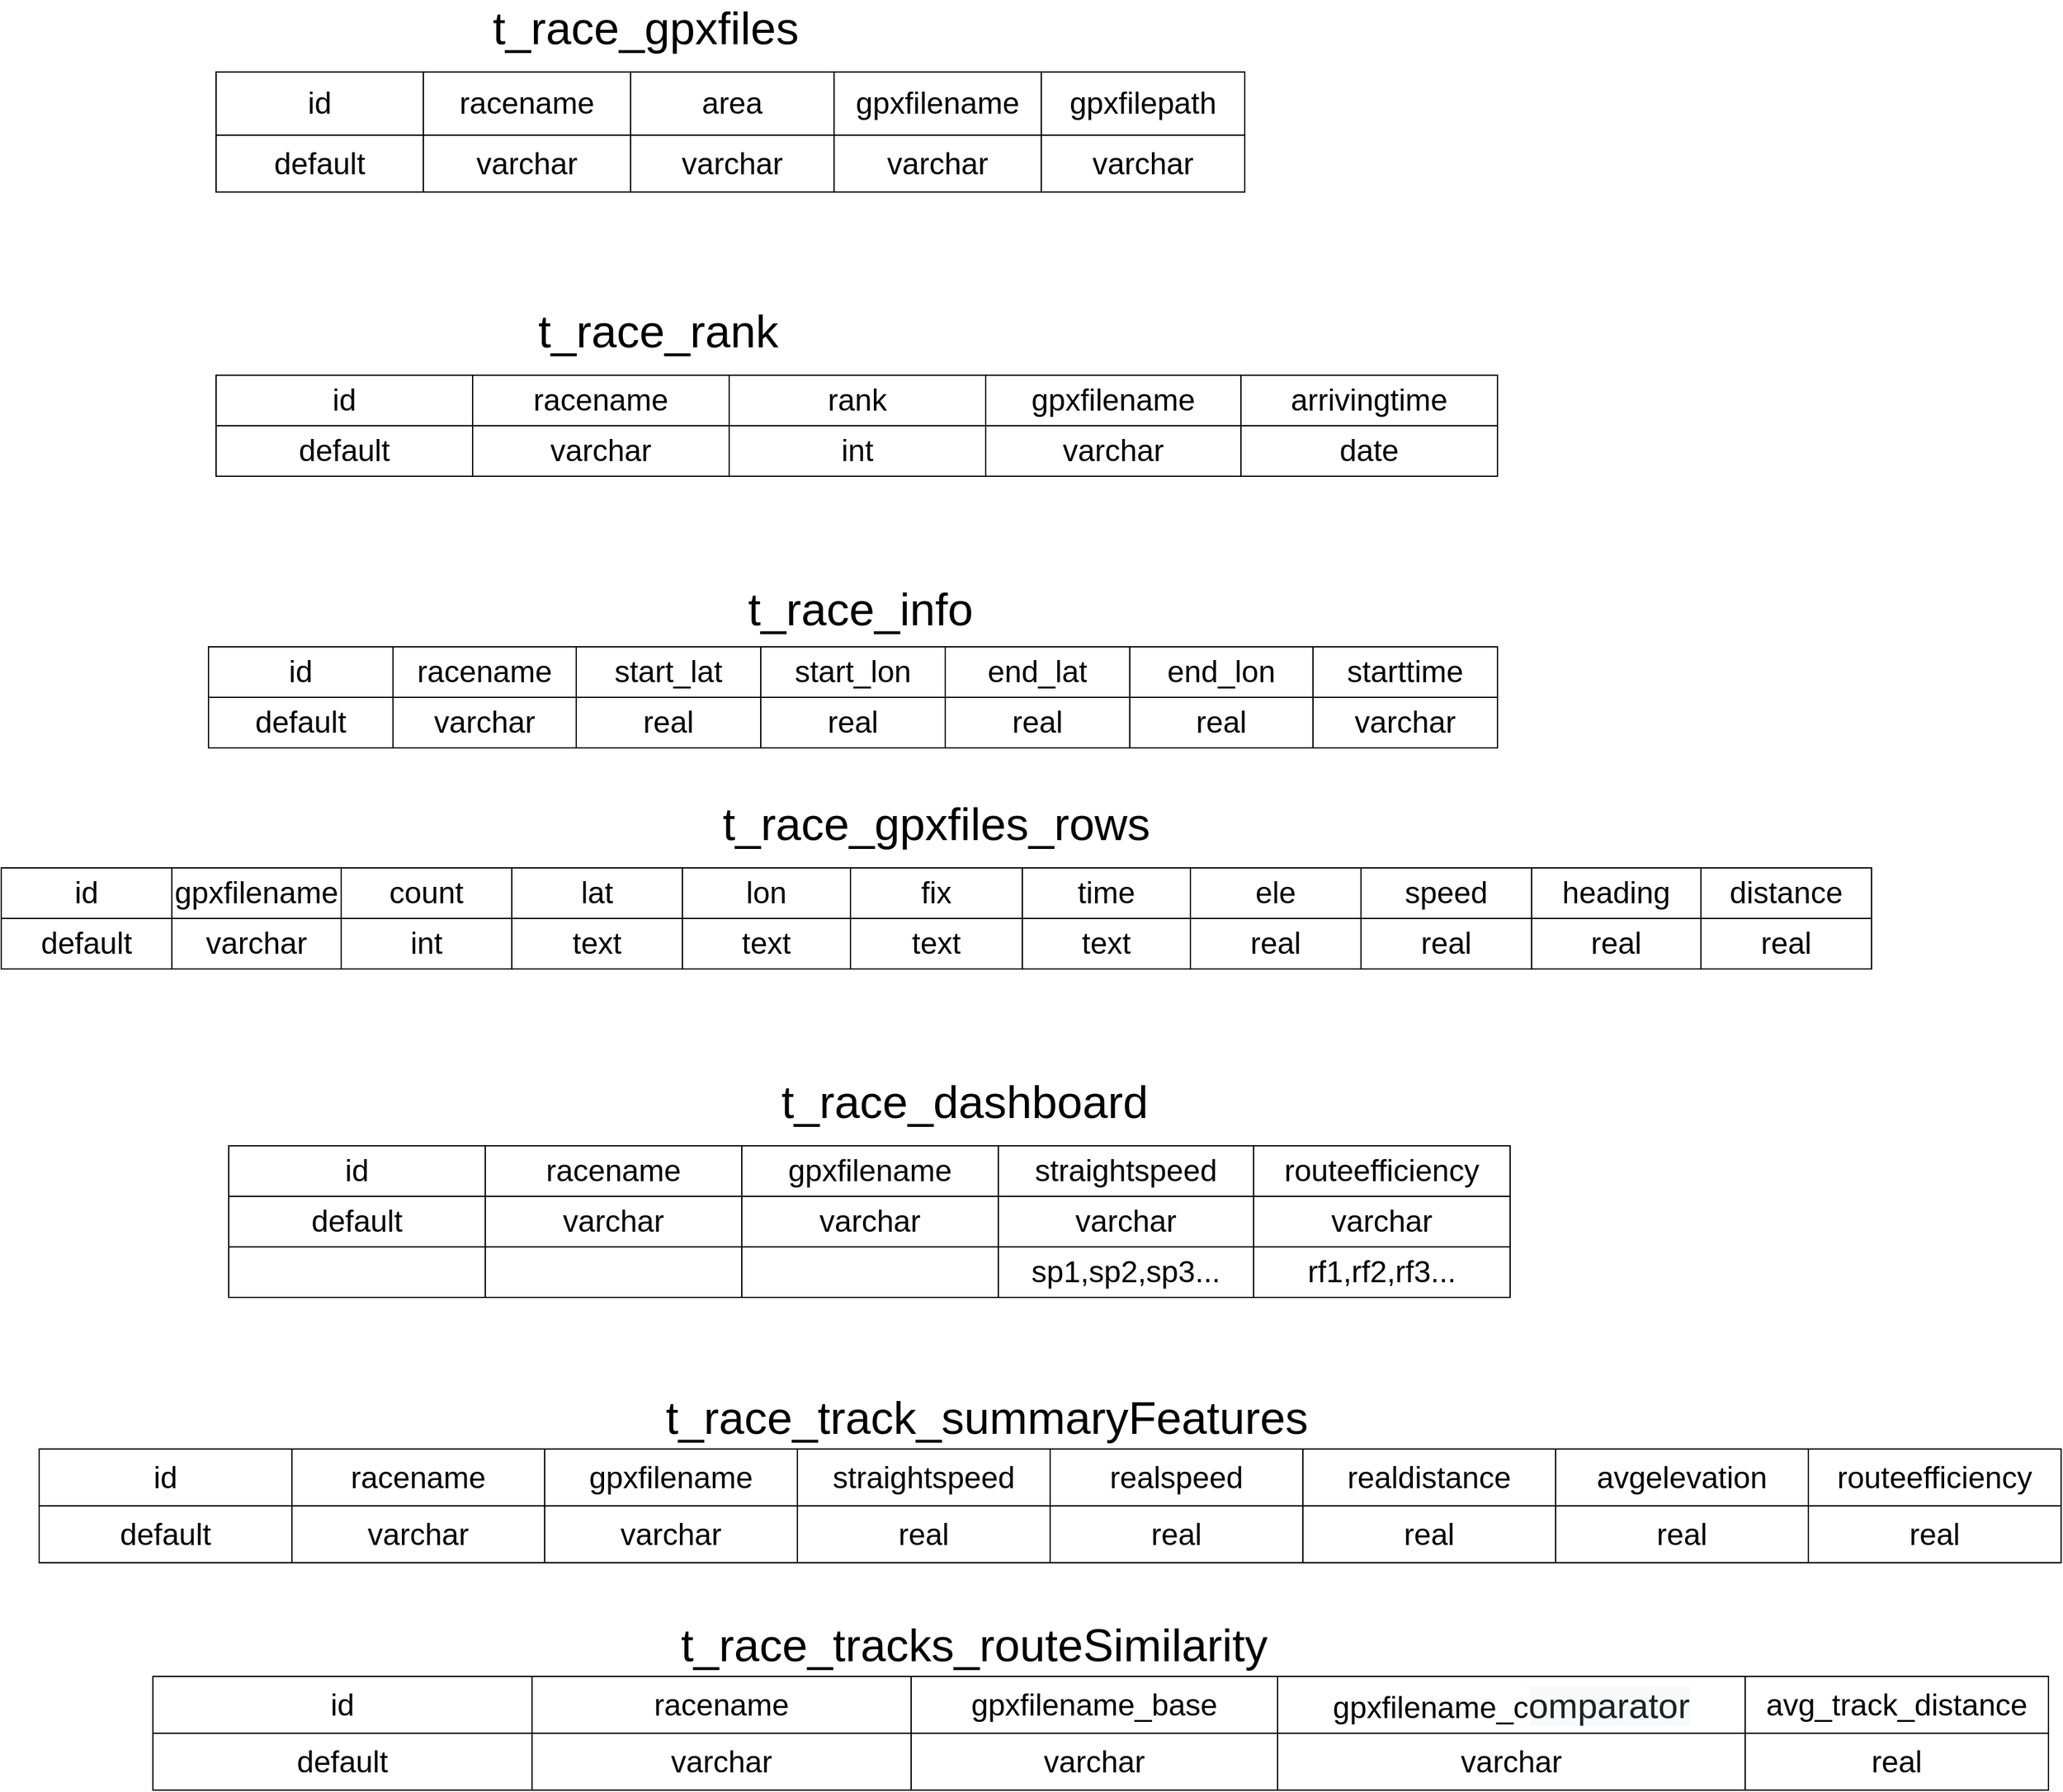 <mxfile version="20.7.4" type="github" pages="2">
  <diagram id="CfL78ZpqyKhHBdBOKc-Q" name="db design">
    <mxGraphModel dx="2427" dy="775" grid="1" gridSize="10" guides="1" tooltips="1" connect="1" arrows="1" fold="1" page="1" pageScale="1" pageWidth="827" pageHeight="1169" math="0" shadow="0">
      <root>
        <mxCell id="0" />
        <mxCell id="1" parent="0" />
        <mxCell id="An0dyovIvbsDwVQfOLjY-1" value="" style="shape=table;startSize=0;container=1;collapsible=0;childLayout=tableLayout;" parent="1" vertex="1">
          <mxGeometry x="-390" y="130" width="814" height="95" as="geometry" />
        </mxCell>
        <mxCell id="An0dyovIvbsDwVQfOLjY-2" value="" style="shape=tableRow;horizontal=0;startSize=0;swimlaneHead=0;swimlaneBody=0;top=0;left=0;bottom=0;right=0;collapsible=0;dropTarget=0;fillColor=none;points=[[0,0.5],[1,0.5]];portConstraint=eastwest;" parent="An0dyovIvbsDwVQfOLjY-1" vertex="1">
          <mxGeometry width="814" height="50" as="geometry" />
        </mxCell>
        <mxCell id="An0dyovIvbsDwVQfOLjY-3" value="&lt;font style=&quot;font-size: 24px;&quot;&gt;id&lt;/font&gt;" style="shape=partialRectangle;html=1;whiteSpace=wrap;connectable=0;overflow=hidden;fillColor=none;top=0;left=0;bottom=0;right=0;pointerEvents=1;" parent="An0dyovIvbsDwVQfOLjY-2" vertex="1">
          <mxGeometry width="164" height="50" as="geometry">
            <mxRectangle width="164" height="50" as="alternateBounds" />
          </mxGeometry>
        </mxCell>
        <mxCell id="An0dyovIvbsDwVQfOLjY-4" value="&lt;font style=&quot;font-size: 24px;&quot;&gt;racename&lt;/font&gt;" style="shape=partialRectangle;html=1;whiteSpace=wrap;connectable=0;overflow=hidden;fillColor=none;top=0;left=0;bottom=0;right=0;pointerEvents=1;" parent="An0dyovIvbsDwVQfOLjY-2" vertex="1">
          <mxGeometry x="164" width="164" height="50" as="geometry">
            <mxRectangle width="164" height="50" as="alternateBounds" />
          </mxGeometry>
        </mxCell>
        <mxCell id="An0dyovIvbsDwVQfOLjY-5" value="&lt;font style=&quot;font-size: 24px;&quot;&gt;area&lt;/font&gt;" style="shape=partialRectangle;html=1;whiteSpace=wrap;connectable=0;overflow=hidden;fillColor=none;top=0;left=0;bottom=0;right=0;pointerEvents=1;" parent="An0dyovIvbsDwVQfOLjY-2" vertex="1">
          <mxGeometry x="328" width="161" height="50" as="geometry">
            <mxRectangle width="161" height="50" as="alternateBounds" />
          </mxGeometry>
        </mxCell>
        <mxCell id="An0dyovIvbsDwVQfOLjY-6" value="&lt;font style=&quot;font-size: 24px;&quot;&gt;gpxfilename&lt;/font&gt;" style="shape=partialRectangle;html=1;whiteSpace=wrap;connectable=0;overflow=hidden;fillColor=none;top=0;left=0;bottom=0;right=0;pointerEvents=1;" parent="An0dyovIvbsDwVQfOLjY-2" vertex="1">
          <mxGeometry x="489" width="164" height="50" as="geometry">
            <mxRectangle width="164" height="50" as="alternateBounds" />
          </mxGeometry>
        </mxCell>
        <mxCell id="An0dyovIvbsDwVQfOLjY-7" value="&lt;font style=&quot;font-size: 24px;&quot;&gt;gpxfilepath&lt;/font&gt;" style="shape=partialRectangle;html=1;whiteSpace=wrap;connectable=0;overflow=hidden;fillColor=none;top=0;left=0;bottom=0;right=0;pointerEvents=1;" parent="An0dyovIvbsDwVQfOLjY-2" vertex="1">
          <mxGeometry x="653" width="161" height="50" as="geometry">
            <mxRectangle width="161" height="50" as="alternateBounds" />
          </mxGeometry>
        </mxCell>
        <mxCell id="An0dyovIvbsDwVQfOLjY-8" value="" style="shape=tableRow;horizontal=0;startSize=0;swimlaneHead=0;swimlaneBody=0;top=0;left=0;bottom=0;right=0;collapsible=0;dropTarget=0;fillColor=none;points=[[0,0.5],[1,0.5]];portConstraint=eastwest;" parent="An0dyovIvbsDwVQfOLjY-1" vertex="1">
          <mxGeometry y="50" width="814" height="45" as="geometry" />
        </mxCell>
        <mxCell id="An0dyovIvbsDwVQfOLjY-9" value="&lt;font style=&quot;font-size: 24px;&quot;&gt;default&lt;/font&gt;" style="shape=partialRectangle;html=1;whiteSpace=wrap;connectable=0;overflow=hidden;fillColor=none;top=0;left=0;bottom=0;right=0;pointerEvents=1;" parent="An0dyovIvbsDwVQfOLjY-8" vertex="1">
          <mxGeometry width="164" height="45" as="geometry">
            <mxRectangle width="164" height="45" as="alternateBounds" />
          </mxGeometry>
        </mxCell>
        <mxCell id="An0dyovIvbsDwVQfOLjY-10" value="&lt;font style=&quot;font-size: 24px;&quot;&gt;varchar&lt;/font&gt;" style="shape=partialRectangle;html=1;whiteSpace=wrap;connectable=0;overflow=hidden;fillColor=none;top=0;left=0;bottom=0;right=0;pointerEvents=1;" parent="An0dyovIvbsDwVQfOLjY-8" vertex="1">
          <mxGeometry x="164" width="164" height="45" as="geometry">
            <mxRectangle width="164" height="45" as="alternateBounds" />
          </mxGeometry>
        </mxCell>
        <mxCell id="An0dyovIvbsDwVQfOLjY-11" value="&lt;font style=&quot;font-size: 24px;&quot;&gt;varchar&lt;/font&gt;" style="shape=partialRectangle;html=1;whiteSpace=wrap;connectable=0;overflow=hidden;fillColor=none;top=0;left=0;bottom=0;right=0;pointerEvents=1;" parent="An0dyovIvbsDwVQfOLjY-8" vertex="1">
          <mxGeometry x="328" width="161" height="45" as="geometry">
            <mxRectangle width="161" height="45" as="alternateBounds" />
          </mxGeometry>
        </mxCell>
        <mxCell id="An0dyovIvbsDwVQfOLjY-12" value="&lt;font style=&quot;font-size: 24px;&quot;&gt;varchar&lt;/font&gt;" style="shape=partialRectangle;html=1;whiteSpace=wrap;connectable=0;overflow=hidden;fillColor=none;top=0;left=0;bottom=0;right=0;pointerEvents=1;" parent="An0dyovIvbsDwVQfOLjY-8" vertex="1">
          <mxGeometry x="489" width="164" height="45" as="geometry">
            <mxRectangle width="164" height="45" as="alternateBounds" />
          </mxGeometry>
        </mxCell>
        <mxCell id="An0dyovIvbsDwVQfOLjY-13" value="&lt;font style=&quot;font-size: 24px;&quot;&gt;varchar&lt;/font&gt;" style="shape=partialRectangle;html=1;whiteSpace=wrap;connectable=0;overflow=hidden;fillColor=none;top=0;left=0;bottom=0;right=0;pointerEvents=1;" parent="An0dyovIvbsDwVQfOLjY-8" vertex="1">
          <mxGeometry x="653" width="161" height="45" as="geometry">
            <mxRectangle width="161" height="45" as="alternateBounds" />
          </mxGeometry>
        </mxCell>
        <mxCell id="An0dyovIvbsDwVQfOLjY-14" value="&lt;font style=&quot;font-size: 36px;&quot;&gt;t_race_gpxfiles&lt;/font&gt;" style="text;html=1;strokeColor=none;fillColor=none;align=center;verticalAlign=middle;whiteSpace=wrap;rounded=0;" parent="1" vertex="1">
          <mxGeometry x="-130" y="80" width="160" height="30" as="geometry" />
        </mxCell>
        <mxCell id="An0dyovIvbsDwVQfOLjY-15" value="" style="shape=table;startSize=0;container=1;collapsible=0;childLayout=tableLayout;fontSize=24;" parent="1" vertex="1">
          <mxGeometry x="-390" y="370" width="1014" height="80" as="geometry" />
        </mxCell>
        <mxCell id="An0dyovIvbsDwVQfOLjY-16" value="" style="shape=tableRow;horizontal=0;startSize=0;swimlaneHead=0;swimlaneBody=0;top=0;left=0;bottom=0;right=0;collapsible=0;dropTarget=0;fillColor=none;points=[[0,0.5],[1,0.5]];portConstraint=eastwest;fontSize=24;" parent="An0dyovIvbsDwVQfOLjY-15" vertex="1">
          <mxGeometry width="1014" height="40" as="geometry" />
        </mxCell>
        <mxCell id="An0dyovIvbsDwVQfOLjY-27" value="id" style="shape=partialRectangle;html=1;whiteSpace=wrap;connectable=0;overflow=hidden;fillColor=none;top=0;left=0;bottom=0;right=0;pointerEvents=1;fontSize=24;" parent="An0dyovIvbsDwVQfOLjY-16" vertex="1">
          <mxGeometry width="203" height="40" as="geometry">
            <mxRectangle width="203" height="40" as="alternateBounds" />
          </mxGeometry>
        </mxCell>
        <mxCell id="An0dyovIvbsDwVQfOLjY-17" value="racename" style="shape=partialRectangle;html=1;whiteSpace=wrap;connectable=0;overflow=hidden;fillColor=none;top=0;left=0;bottom=0;right=0;pointerEvents=1;fontSize=24;" parent="An0dyovIvbsDwVQfOLjY-16" vertex="1">
          <mxGeometry x="203" width="203" height="40" as="geometry">
            <mxRectangle width="203" height="40" as="alternateBounds" />
          </mxGeometry>
        </mxCell>
        <mxCell id="An0dyovIvbsDwVQfOLjY-18" value="rank" style="shape=partialRectangle;html=1;whiteSpace=wrap;connectable=0;overflow=hidden;fillColor=none;top=0;left=0;bottom=0;right=0;pointerEvents=1;fontSize=24;" parent="An0dyovIvbsDwVQfOLjY-16" vertex="1">
          <mxGeometry x="406" width="203" height="40" as="geometry">
            <mxRectangle width="203" height="40" as="alternateBounds" />
          </mxGeometry>
        </mxCell>
        <mxCell id="An0dyovIvbsDwVQfOLjY-19" value="gpxfilename" style="shape=partialRectangle;html=1;whiteSpace=wrap;connectable=0;overflow=hidden;fillColor=none;top=0;left=0;bottom=0;right=0;pointerEvents=1;fontSize=24;" parent="An0dyovIvbsDwVQfOLjY-16" vertex="1">
          <mxGeometry x="609" width="202" height="40" as="geometry">
            <mxRectangle width="202" height="40" as="alternateBounds" />
          </mxGeometry>
        </mxCell>
        <mxCell id="An0dyovIvbsDwVQfOLjY-20" value="arrivingtime" style="shape=partialRectangle;html=1;whiteSpace=wrap;connectable=0;overflow=hidden;fillColor=none;top=0;left=0;bottom=0;right=0;pointerEvents=1;fontSize=24;" parent="An0dyovIvbsDwVQfOLjY-16" vertex="1">
          <mxGeometry x="811" width="203" height="40" as="geometry">
            <mxRectangle width="203" height="40" as="alternateBounds" />
          </mxGeometry>
        </mxCell>
        <mxCell id="An0dyovIvbsDwVQfOLjY-21" value="" style="shape=tableRow;horizontal=0;startSize=0;swimlaneHead=0;swimlaneBody=0;top=0;left=0;bottom=0;right=0;collapsible=0;dropTarget=0;fillColor=none;points=[[0,0.5],[1,0.5]];portConstraint=eastwest;fontSize=24;" parent="An0dyovIvbsDwVQfOLjY-15" vertex="1">
          <mxGeometry y="40" width="1014" height="40" as="geometry" />
        </mxCell>
        <mxCell id="An0dyovIvbsDwVQfOLjY-28" value="&lt;font style=&quot;font-size: 24px;&quot;&gt;default&lt;/font&gt;" style="shape=partialRectangle;html=1;whiteSpace=wrap;connectable=0;overflow=hidden;fillColor=none;top=0;left=0;bottom=0;right=0;pointerEvents=1;fontSize=24;" parent="An0dyovIvbsDwVQfOLjY-21" vertex="1">
          <mxGeometry width="203" height="40" as="geometry">
            <mxRectangle width="203" height="40" as="alternateBounds" />
          </mxGeometry>
        </mxCell>
        <mxCell id="An0dyovIvbsDwVQfOLjY-22" value="&lt;font style=&quot;font-size: 24px;&quot;&gt;varchar&lt;/font&gt;" style="shape=partialRectangle;html=1;whiteSpace=wrap;connectable=0;overflow=hidden;fillColor=none;top=0;left=0;bottom=0;right=0;pointerEvents=1;fontSize=24;" parent="An0dyovIvbsDwVQfOLjY-21" vertex="1">
          <mxGeometry x="203" width="203" height="40" as="geometry">
            <mxRectangle width="203" height="40" as="alternateBounds" />
          </mxGeometry>
        </mxCell>
        <mxCell id="An0dyovIvbsDwVQfOLjY-23" value="int" style="shape=partialRectangle;html=1;whiteSpace=wrap;connectable=0;overflow=hidden;fillColor=none;top=0;left=0;bottom=0;right=0;pointerEvents=1;fontSize=24;" parent="An0dyovIvbsDwVQfOLjY-21" vertex="1">
          <mxGeometry x="406" width="203" height="40" as="geometry">
            <mxRectangle width="203" height="40" as="alternateBounds" />
          </mxGeometry>
        </mxCell>
        <mxCell id="An0dyovIvbsDwVQfOLjY-24" value="&lt;font style=&quot;font-size: 24px;&quot;&gt;varchar&lt;/font&gt;" style="shape=partialRectangle;html=1;whiteSpace=wrap;connectable=0;overflow=hidden;fillColor=none;top=0;left=0;bottom=0;right=0;pointerEvents=1;fontSize=24;" parent="An0dyovIvbsDwVQfOLjY-21" vertex="1">
          <mxGeometry x="609" width="202" height="40" as="geometry">
            <mxRectangle width="202" height="40" as="alternateBounds" />
          </mxGeometry>
        </mxCell>
        <mxCell id="An0dyovIvbsDwVQfOLjY-25" value="date" style="shape=partialRectangle;html=1;whiteSpace=wrap;connectable=0;overflow=hidden;fillColor=none;top=0;left=0;bottom=0;right=0;pointerEvents=1;fontSize=24;" parent="An0dyovIvbsDwVQfOLjY-21" vertex="1">
          <mxGeometry x="811" width="203" height="40" as="geometry">
            <mxRectangle width="203" height="40" as="alternateBounds" />
          </mxGeometry>
        </mxCell>
        <mxCell id="An0dyovIvbsDwVQfOLjY-26" value="&lt;font style=&quot;font-size: 36px;&quot;&gt;t_race_rank&lt;/font&gt;" style="text;html=1;strokeColor=none;fillColor=none;align=center;verticalAlign=middle;whiteSpace=wrap;rounded=0;" parent="1" vertex="1">
          <mxGeometry x="-120" y="320" width="160" height="30" as="geometry" />
        </mxCell>
        <mxCell id="dR081zAjp1yCRcMsyWEQ-1" value="" style="shape=table;startSize=0;container=1;collapsible=0;childLayout=tableLayout;" parent="1" vertex="1">
          <mxGeometry x="-396" y="585" width="1020" height="80" as="geometry" />
        </mxCell>
        <mxCell id="dR081zAjp1yCRcMsyWEQ-2" value="" style="shape=tableRow;horizontal=0;startSize=0;swimlaneHead=0;swimlaneBody=0;top=0;left=0;bottom=0;right=0;collapsible=0;dropTarget=0;fillColor=none;points=[[0,0.5],[1,0.5]];portConstraint=eastwest;" parent="dR081zAjp1yCRcMsyWEQ-1" vertex="1">
          <mxGeometry width="1020" height="40" as="geometry" />
        </mxCell>
        <mxCell id="dR081zAjp1yCRcMsyWEQ-3" value="&lt;font style=&quot;font-size: 24px;&quot;&gt;id&lt;/font&gt;" style="shape=partialRectangle;html=1;whiteSpace=wrap;connectable=0;overflow=hidden;fillColor=none;top=0;left=0;bottom=0;right=0;pointerEvents=1;" parent="dR081zAjp1yCRcMsyWEQ-2" vertex="1">
          <mxGeometry width="146" height="40" as="geometry">
            <mxRectangle width="146" height="40" as="alternateBounds" />
          </mxGeometry>
        </mxCell>
        <mxCell id="dR081zAjp1yCRcMsyWEQ-4" value="&lt;font style=&quot;font-size: 24px;&quot;&gt;racename&lt;/font&gt;" style="shape=partialRectangle;html=1;whiteSpace=wrap;connectable=0;overflow=hidden;fillColor=none;top=0;left=0;bottom=0;right=0;pointerEvents=1;" parent="dR081zAjp1yCRcMsyWEQ-2" vertex="1">
          <mxGeometry x="146" width="145" height="40" as="geometry">
            <mxRectangle width="145" height="40" as="alternateBounds" />
          </mxGeometry>
        </mxCell>
        <mxCell id="dR081zAjp1yCRcMsyWEQ-5" value="&lt;font style=&quot;font-size: 24px;&quot;&gt;start_lat&lt;/font&gt;" style="shape=partialRectangle;html=1;whiteSpace=wrap;connectable=0;overflow=hidden;fillColor=none;top=0;left=0;bottom=0;right=0;pointerEvents=1;" parent="dR081zAjp1yCRcMsyWEQ-2" vertex="1">
          <mxGeometry x="291" width="146" height="40" as="geometry">
            <mxRectangle width="146" height="40" as="alternateBounds" />
          </mxGeometry>
        </mxCell>
        <mxCell id="dR081zAjp1yCRcMsyWEQ-6" value="&lt;font style=&quot;font-size: 24px;&quot;&gt;start_lon&lt;/font&gt;" style="shape=partialRectangle;html=1;whiteSpace=wrap;connectable=0;overflow=hidden;fillColor=none;top=0;left=0;bottom=0;right=0;pointerEvents=1;" parent="dR081zAjp1yCRcMsyWEQ-2" vertex="1">
          <mxGeometry x="437" width="146" height="40" as="geometry">
            <mxRectangle width="146" height="40" as="alternateBounds" />
          </mxGeometry>
        </mxCell>
        <mxCell id="dR081zAjp1yCRcMsyWEQ-7" value="&lt;font style=&quot;font-size: 24px;&quot;&gt;end_lat&lt;/font&gt;" style="shape=partialRectangle;html=1;whiteSpace=wrap;connectable=0;overflow=hidden;fillColor=none;top=0;left=0;bottom=0;right=0;pointerEvents=1;" parent="dR081zAjp1yCRcMsyWEQ-2" vertex="1">
          <mxGeometry x="583" width="146" height="40" as="geometry">
            <mxRectangle width="146" height="40" as="alternateBounds" />
          </mxGeometry>
        </mxCell>
        <mxCell id="dR081zAjp1yCRcMsyWEQ-8" value="&lt;font style=&quot;font-size: 24px;&quot;&gt;end_lon&lt;/font&gt;" style="shape=partialRectangle;html=1;whiteSpace=wrap;connectable=0;overflow=hidden;fillColor=none;top=0;left=0;bottom=0;right=0;pointerEvents=1;" parent="dR081zAjp1yCRcMsyWEQ-2" vertex="1">
          <mxGeometry x="729" width="145" height="40" as="geometry">
            <mxRectangle width="145" height="40" as="alternateBounds" />
          </mxGeometry>
        </mxCell>
        <mxCell id="dR081zAjp1yCRcMsyWEQ-9" value="&lt;font style=&quot;font-size: 24px;&quot;&gt;starttime&lt;/font&gt;" style="shape=partialRectangle;html=1;whiteSpace=wrap;connectable=0;overflow=hidden;fillColor=none;top=0;left=0;bottom=0;right=0;pointerEvents=1;" parent="dR081zAjp1yCRcMsyWEQ-2" vertex="1">
          <mxGeometry x="874" width="146" height="40" as="geometry">
            <mxRectangle width="146" height="40" as="alternateBounds" />
          </mxGeometry>
        </mxCell>
        <mxCell id="dR081zAjp1yCRcMsyWEQ-10" value="" style="shape=tableRow;horizontal=0;startSize=0;swimlaneHead=0;swimlaneBody=0;top=0;left=0;bottom=0;right=0;collapsible=0;dropTarget=0;fillColor=none;points=[[0,0.5],[1,0.5]];portConstraint=eastwest;" parent="dR081zAjp1yCRcMsyWEQ-1" vertex="1">
          <mxGeometry y="40" width="1020" height="40" as="geometry" />
        </mxCell>
        <mxCell id="dR081zAjp1yCRcMsyWEQ-11" value="&lt;span style=&quot;font-size: 24px;&quot;&gt;default&lt;/span&gt;" style="shape=partialRectangle;html=1;whiteSpace=wrap;connectable=0;overflow=hidden;fillColor=none;top=0;left=0;bottom=0;right=0;pointerEvents=1;" parent="dR081zAjp1yCRcMsyWEQ-10" vertex="1">
          <mxGeometry width="146" height="40" as="geometry">
            <mxRectangle width="146" height="40" as="alternateBounds" />
          </mxGeometry>
        </mxCell>
        <mxCell id="dR081zAjp1yCRcMsyWEQ-12" value="&lt;span style=&quot;font-size: 24px;&quot;&gt;varchar&lt;/span&gt;" style="shape=partialRectangle;html=1;whiteSpace=wrap;connectable=0;overflow=hidden;fillColor=none;top=0;left=0;bottom=0;right=0;pointerEvents=1;" parent="dR081zAjp1yCRcMsyWEQ-10" vertex="1">
          <mxGeometry x="146" width="145" height="40" as="geometry">
            <mxRectangle width="145" height="40" as="alternateBounds" />
          </mxGeometry>
        </mxCell>
        <mxCell id="dR081zAjp1yCRcMsyWEQ-13" value="&lt;span style=&quot;font-size: 24px;&quot;&gt;real&lt;/span&gt;" style="shape=partialRectangle;html=1;whiteSpace=wrap;connectable=0;overflow=hidden;fillColor=none;top=0;left=0;bottom=0;right=0;pointerEvents=1;" parent="dR081zAjp1yCRcMsyWEQ-10" vertex="1">
          <mxGeometry x="291" width="146" height="40" as="geometry">
            <mxRectangle width="146" height="40" as="alternateBounds" />
          </mxGeometry>
        </mxCell>
        <mxCell id="dR081zAjp1yCRcMsyWEQ-14" value="&lt;span style=&quot;font-size: 24px;&quot;&gt;real&lt;/span&gt;" style="shape=partialRectangle;html=1;whiteSpace=wrap;connectable=0;overflow=hidden;fillColor=none;top=0;left=0;bottom=0;right=0;pointerEvents=1;" parent="dR081zAjp1yCRcMsyWEQ-10" vertex="1">
          <mxGeometry x="437" width="146" height="40" as="geometry">
            <mxRectangle width="146" height="40" as="alternateBounds" />
          </mxGeometry>
        </mxCell>
        <mxCell id="dR081zAjp1yCRcMsyWEQ-15" value="&lt;span style=&quot;font-size: 24px;&quot;&gt;real&lt;/span&gt;" style="shape=partialRectangle;html=1;whiteSpace=wrap;connectable=0;overflow=hidden;fillColor=none;top=0;left=0;bottom=0;right=0;pointerEvents=1;" parent="dR081zAjp1yCRcMsyWEQ-10" vertex="1">
          <mxGeometry x="583" width="146" height="40" as="geometry">
            <mxRectangle width="146" height="40" as="alternateBounds" />
          </mxGeometry>
        </mxCell>
        <mxCell id="dR081zAjp1yCRcMsyWEQ-16" value="&lt;span style=&quot;font-size: 24px;&quot;&gt;real&lt;/span&gt;" style="shape=partialRectangle;html=1;whiteSpace=wrap;connectable=0;overflow=hidden;fillColor=none;top=0;left=0;bottom=0;right=0;pointerEvents=1;" parent="dR081zAjp1yCRcMsyWEQ-10" vertex="1">
          <mxGeometry x="729" width="145" height="40" as="geometry">
            <mxRectangle width="145" height="40" as="alternateBounds" />
          </mxGeometry>
        </mxCell>
        <mxCell id="dR081zAjp1yCRcMsyWEQ-17" value="&lt;span style=&quot;font-size: 24px;&quot;&gt;varchar&lt;/span&gt;" style="shape=partialRectangle;html=1;whiteSpace=wrap;connectable=0;overflow=hidden;fillColor=none;top=0;left=0;bottom=0;right=0;pointerEvents=1;" parent="dR081zAjp1yCRcMsyWEQ-10" vertex="1">
          <mxGeometry x="874" width="146" height="40" as="geometry">
            <mxRectangle width="146" height="40" as="alternateBounds" />
          </mxGeometry>
        </mxCell>
        <mxCell id="dR081zAjp1yCRcMsyWEQ-18" value="&lt;font style=&quot;font-size: 36px;&quot;&gt;t_race_info&lt;/font&gt;" style="text;html=1;strokeColor=none;fillColor=none;align=center;verticalAlign=middle;whiteSpace=wrap;rounded=0;" parent="1" vertex="1">
          <mxGeometry x="-50" y="540" width="340" height="30" as="geometry" />
        </mxCell>
        <mxCell id="dR081zAjp1yCRcMsyWEQ-20" value="" style="shape=table;startSize=0;container=1;collapsible=0;childLayout=tableLayout;fontSize=24;" parent="1" vertex="1">
          <mxGeometry x="-560" y="760" width="1480" height="80" as="geometry" />
        </mxCell>
        <mxCell id="dR081zAjp1yCRcMsyWEQ-21" value="" style="shape=tableRow;horizontal=0;startSize=0;swimlaneHead=0;swimlaneBody=0;top=0;left=0;bottom=0;right=0;collapsible=0;dropTarget=0;fillColor=none;points=[[0,0.5],[1,0.5]];portConstraint=eastwest;fontSize=24;" parent="dR081zAjp1yCRcMsyWEQ-20" vertex="1">
          <mxGeometry width="1480" height="40" as="geometry" />
        </mxCell>
        <mxCell id="dR081zAjp1yCRcMsyWEQ-22" value="id" style="shape=partialRectangle;html=1;whiteSpace=wrap;connectable=0;overflow=hidden;fillColor=none;top=0;left=0;bottom=0;right=0;pointerEvents=1;fontSize=24;" parent="dR081zAjp1yCRcMsyWEQ-21" vertex="1">
          <mxGeometry width="135" height="40" as="geometry">
            <mxRectangle width="135" height="40" as="alternateBounds" />
          </mxGeometry>
        </mxCell>
        <mxCell id="dR081zAjp1yCRcMsyWEQ-23" value="gpxfilename" style="shape=partialRectangle;html=1;whiteSpace=wrap;connectable=0;overflow=hidden;fillColor=none;top=0;left=0;bottom=0;right=0;pointerEvents=1;fontSize=24;" parent="dR081zAjp1yCRcMsyWEQ-21" vertex="1">
          <mxGeometry x="135" width="134" height="40" as="geometry">
            <mxRectangle width="134" height="40" as="alternateBounds" />
          </mxGeometry>
        </mxCell>
        <mxCell id="dR081zAjp1yCRcMsyWEQ-24" value="count" style="shape=partialRectangle;html=1;whiteSpace=wrap;connectable=0;overflow=hidden;fillColor=none;top=0;left=0;bottom=0;right=0;pointerEvents=1;fontSize=24;" parent="dR081zAjp1yCRcMsyWEQ-21" vertex="1">
          <mxGeometry x="269" width="135" height="40" as="geometry">
            <mxRectangle width="135" height="40" as="alternateBounds" />
          </mxGeometry>
        </mxCell>
        <mxCell id="dR081zAjp1yCRcMsyWEQ-25" value="lat" style="shape=partialRectangle;html=1;whiteSpace=wrap;connectable=0;overflow=hidden;fillColor=none;top=0;left=0;bottom=0;right=0;pointerEvents=1;fontSize=24;" parent="dR081zAjp1yCRcMsyWEQ-21" vertex="1">
          <mxGeometry x="404" width="135" height="40" as="geometry">
            <mxRectangle width="135" height="40" as="alternateBounds" />
          </mxGeometry>
        </mxCell>
        <mxCell id="dR081zAjp1yCRcMsyWEQ-26" value="lon" style="shape=partialRectangle;html=1;whiteSpace=wrap;connectable=0;overflow=hidden;fillColor=none;top=0;left=0;bottom=0;right=0;pointerEvents=1;fontSize=24;" parent="dR081zAjp1yCRcMsyWEQ-21" vertex="1">
          <mxGeometry x="539" width="133" height="40" as="geometry">
            <mxRectangle width="133" height="40" as="alternateBounds" />
          </mxGeometry>
        </mxCell>
        <mxCell id="dR081zAjp1yCRcMsyWEQ-27" value="fix" style="shape=partialRectangle;html=1;whiteSpace=wrap;connectable=0;overflow=hidden;fillColor=none;top=0;left=0;bottom=0;right=0;pointerEvents=1;fontSize=24;" parent="dR081zAjp1yCRcMsyWEQ-21" vertex="1">
          <mxGeometry x="672" width="136" height="40" as="geometry">
            <mxRectangle width="136" height="40" as="alternateBounds" />
          </mxGeometry>
        </mxCell>
        <mxCell id="dR081zAjp1yCRcMsyWEQ-28" value="time" style="shape=partialRectangle;html=1;whiteSpace=wrap;connectable=0;overflow=hidden;fillColor=none;top=0;left=0;bottom=0;right=0;pointerEvents=1;fontSize=24;" parent="dR081zAjp1yCRcMsyWEQ-21" vertex="1">
          <mxGeometry x="808" width="133" height="40" as="geometry">
            <mxRectangle width="133" height="40" as="alternateBounds" />
          </mxGeometry>
        </mxCell>
        <mxCell id="dR081zAjp1yCRcMsyWEQ-29" value="ele" style="shape=partialRectangle;html=1;whiteSpace=wrap;connectable=0;overflow=hidden;fillColor=none;top=0;left=0;bottom=0;right=0;pointerEvents=1;fontSize=24;" parent="dR081zAjp1yCRcMsyWEQ-21" vertex="1">
          <mxGeometry x="941" width="135" height="40" as="geometry">
            <mxRectangle width="135" height="40" as="alternateBounds" />
          </mxGeometry>
        </mxCell>
        <mxCell id="dR081zAjp1yCRcMsyWEQ-30" value="speed" style="shape=partialRectangle;html=1;whiteSpace=wrap;connectable=0;overflow=hidden;fillColor=none;top=0;left=0;bottom=0;right=0;pointerEvents=1;fontSize=24;" parent="dR081zAjp1yCRcMsyWEQ-21" vertex="1">
          <mxGeometry x="1076" width="135" height="40" as="geometry">
            <mxRectangle width="135" height="40" as="alternateBounds" />
          </mxGeometry>
        </mxCell>
        <mxCell id="dR081zAjp1yCRcMsyWEQ-31" value="heading" style="shape=partialRectangle;html=1;whiteSpace=wrap;connectable=0;overflow=hidden;fillColor=none;top=0;left=0;bottom=0;right=0;pointerEvents=1;fontSize=24;" parent="dR081zAjp1yCRcMsyWEQ-21" vertex="1">
          <mxGeometry x="1211" width="134" height="40" as="geometry">
            <mxRectangle width="134" height="40" as="alternateBounds" />
          </mxGeometry>
        </mxCell>
        <mxCell id="dR081zAjp1yCRcMsyWEQ-32" value="distance" style="shape=partialRectangle;html=1;whiteSpace=wrap;connectable=0;overflow=hidden;fillColor=none;top=0;left=0;bottom=0;right=0;pointerEvents=1;fontSize=24;" parent="dR081zAjp1yCRcMsyWEQ-21" vertex="1">
          <mxGeometry x="1345" width="135" height="40" as="geometry">
            <mxRectangle width="135" height="40" as="alternateBounds" />
          </mxGeometry>
        </mxCell>
        <mxCell id="dR081zAjp1yCRcMsyWEQ-33" value="" style="shape=tableRow;horizontal=0;startSize=0;swimlaneHead=0;swimlaneBody=0;top=0;left=0;bottom=0;right=0;collapsible=0;dropTarget=0;fillColor=none;points=[[0,0.5],[1,0.5]];portConstraint=eastwest;fontSize=24;" parent="dR081zAjp1yCRcMsyWEQ-20" vertex="1">
          <mxGeometry y="40" width="1480" height="40" as="geometry" />
        </mxCell>
        <mxCell id="dR081zAjp1yCRcMsyWEQ-34" value="default" style="shape=partialRectangle;html=1;whiteSpace=wrap;connectable=0;overflow=hidden;fillColor=none;top=0;left=0;bottom=0;right=0;pointerEvents=1;fontSize=24;" parent="dR081zAjp1yCRcMsyWEQ-33" vertex="1">
          <mxGeometry width="135" height="40" as="geometry">
            <mxRectangle width="135" height="40" as="alternateBounds" />
          </mxGeometry>
        </mxCell>
        <mxCell id="dR081zAjp1yCRcMsyWEQ-35" value="varchar" style="shape=partialRectangle;html=1;whiteSpace=wrap;connectable=0;overflow=hidden;fillColor=none;top=0;left=0;bottom=0;right=0;pointerEvents=1;fontSize=24;" parent="dR081zAjp1yCRcMsyWEQ-33" vertex="1">
          <mxGeometry x="135" width="134" height="40" as="geometry">
            <mxRectangle width="134" height="40" as="alternateBounds" />
          </mxGeometry>
        </mxCell>
        <mxCell id="dR081zAjp1yCRcMsyWEQ-36" value="int" style="shape=partialRectangle;html=1;whiteSpace=wrap;connectable=0;overflow=hidden;fillColor=none;top=0;left=0;bottom=0;right=0;pointerEvents=1;fontSize=24;" parent="dR081zAjp1yCRcMsyWEQ-33" vertex="1">
          <mxGeometry x="269" width="135" height="40" as="geometry">
            <mxRectangle width="135" height="40" as="alternateBounds" />
          </mxGeometry>
        </mxCell>
        <mxCell id="dR081zAjp1yCRcMsyWEQ-37" value="text" style="shape=partialRectangle;html=1;whiteSpace=wrap;connectable=0;overflow=hidden;fillColor=none;top=0;left=0;bottom=0;right=0;pointerEvents=1;fontSize=24;" parent="dR081zAjp1yCRcMsyWEQ-33" vertex="1">
          <mxGeometry x="404" width="135" height="40" as="geometry">
            <mxRectangle width="135" height="40" as="alternateBounds" />
          </mxGeometry>
        </mxCell>
        <mxCell id="dR081zAjp1yCRcMsyWEQ-38" value="text" style="shape=partialRectangle;html=1;whiteSpace=wrap;connectable=0;overflow=hidden;fillColor=none;top=0;left=0;bottom=0;right=0;pointerEvents=1;fontSize=24;" parent="dR081zAjp1yCRcMsyWEQ-33" vertex="1">
          <mxGeometry x="539" width="133" height="40" as="geometry">
            <mxRectangle width="133" height="40" as="alternateBounds" />
          </mxGeometry>
        </mxCell>
        <mxCell id="dR081zAjp1yCRcMsyWEQ-39" value="text" style="shape=partialRectangle;html=1;whiteSpace=wrap;connectable=0;overflow=hidden;fillColor=none;top=0;left=0;bottom=0;right=0;pointerEvents=1;fontSize=24;" parent="dR081zAjp1yCRcMsyWEQ-33" vertex="1">
          <mxGeometry x="672" width="136" height="40" as="geometry">
            <mxRectangle width="136" height="40" as="alternateBounds" />
          </mxGeometry>
        </mxCell>
        <mxCell id="dR081zAjp1yCRcMsyWEQ-40" value="text" style="shape=partialRectangle;html=1;whiteSpace=wrap;connectable=0;overflow=hidden;fillColor=none;top=0;left=0;bottom=0;right=0;pointerEvents=1;fontSize=24;" parent="dR081zAjp1yCRcMsyWEQ-33" vertex="1">
          <mxGeometry x="808" width="133" height="40" as="geometry">
            <mxRectangle width="133" height="40" as="alternateBounds" />
          </mxGeometry>
        </mxCell>
        <mxCell id="dR081zAjp1yCRcMsyWEQ-41" value="real" style="shape=partialRectangle;html=1;whiteSpace=wrap;connectable=0;overflow=hidden;fillColor=none;top=0;left=0;bottom=0;right=0;pointerEvents=1;fontSize=24;" parent="dR081zAjp1yCRcMsyWEQ-33" vertex="1">
          <mxGeometry x="941" width="135" height="40" as="geometry">
            <mxRectangle width="135" height="40" as="alternateBounds" />
          </mxGeometry>
        </mxCell>
        <mxCell id="dR081zAjp1yCRcMsyWEQ-42" value="real" style="shape=partialRectangle;html=1;whiteSpace=wrap;connectable=0;overflow=hidden;fillColor=none;top=0;left=0;bottom=0;right=0;pointerEvents=1;fontSize=24;" parent="dR081zAjp1yCRcMsyWEQ-33" vertex="1">
          <mxGeometry x="1076" width="135" height="40" as="geometry">
            <mxRectangle width="135" height="40" as="alternateBounds" />
          </mxGeometry>
        </mxCell>
        <mxCell id="dR081zAjp1yCRcMsyWEQ-43" value="real" style="shape=partialRectangle;html=1;whiteSpace=wrap;connectable=0;overflow=hidden;fillColor=none;top=0;left=0;bottom=0;right=0;pointerEvents=1;fontSize=24;" parent="dR081zAjp1yCRcMsyWEQ-33" vertex="1">
          <mxGeometry x="1211" width="134" height="40" as="geometry">
            <mxRectangle width="134" height="40" as="alternateBounds" />
          </mxGeometry>
        </mxCell>
        <mxCell id="dR081zAjp1yCRcMsyWEQ-44" value="real" style="shape=partialRectangle;html=1;whiteSpace=wrap;connectable=0;overflow=hidden;fillColor=none;top=0;left=0;bottom=0;right=0;pointerEvents=1;fontSize=24;" parent="dR081zAjp1yCRcMsyWEQ-33" vertex="1">
          <mxGeometry x="1345" width="135" height="40" as="geometry">
            <mxRectangle width="135" height="40" as="alternateBounds" />
          </mxGeometry>
        </mxCell>
        <mxCell id="dR081zAjp1yCRcMsyWEQ-45" value="&lt;font style=&quot;font-size: 36px;&quot;&gt;t_race_gpxfiles_rows&lt;/font&gt;" style="text;html=1;strokeColor=none;fillColor=none;align=center;verticalAlign=middle;whiteSpace=wrap;rounded=0;" parent="1" vertex="1">
          <mxGeometry x="10" y="710" width="340" height="30" as="geometry" />
        </mxCell>
        <mxCell id="dR081zAjp1yCRcMsyWEQ-46" value="" style="shape=table;startSize=0;container=1;collapsible=0;childLayout=tableLayout;fontSize=24;" parent="1" vertex="1">
          <mxGeometry x="-380" y="980" width="1014" height="120" as="geometry" />
        </mxCell>
        <mxCell id="dR081zAjp1yCRcMsyWEQ-47" value="" style="shape=tableRow;horizontal=0;startSize=0;swimlaneHead=0;swimlaneBody=0;top=0;left=0;bottom=0;right=0;collapsible=0;dropTarget=0;fillColor=none;points=[[0,0.5],[1,0.5]];portConstraint=eastwest;fontSize=24;" parent="dR081zAjp1yCRcMsyWEQ-46" vertex="1">
          <mxGeometry width="1014" height="40" as="geometry" />
        </mxCell>
        <mxCell id="dR081zAjp1yCRcMsyWEQ-48" value="id" style="shape=partialRectangle;html=1;whiteSpace=wrap;connectable=0;overflow=hidden;fillColor=none;top=0;left=0;bottom=0;right=0;pointerEvents=1;fontSize=24;" parent="dR081zAjp1yCRcMsyWEQ-47" vertex="1">
          <mxGeometry width="203" height="40" as="geometry">
            <mxRectangle width="203" height="40" as="alternateBounds" />
          </mxGeometry>
        </mxCell>
        <mxCell id="dR081zAjp1yCRcMsyWEQ-49" value="racename" style="shape=partialRectangle;html=1;whiteSpace=wrap;connectable=0;overflow=hidden;fillColor=none;top=0;left=0;bottom=0;right=0;pointerEvents=1;fontSize=24;" parent="dR081zAjp1yCRcMsyWEQ-47" vertex="1">
          <mxGeometry x="203" width="203" height="40" as="geometry">
            <mxRectangle width="203" height="40" as="alternateBounds" />
          </mxGeometry>
        </mxCell>
        <mxCell id="dR081zAjp1yCRcMsyWEQ-50" value="gpxfilename" style="shape=partialRectangle;html=1;whiteSpace=wrap;connectable=0;overflow=hidden;fillColor=none;top=0;left=0;bottom=0;right=0;pointerEvents=1;fontSize=24;" parent="dR081zAjp1yCRcMsyWEQ-47" vertex="1">
          <mxGeometry x="406" width="203" height="40" as="geometry">
            <mxRectangle width="203" height="40" as="alternateBounds" />
          </mxGeometry>
        </mxCell>
        <mxCell id="dR081zAjp1yCRcMsyWEQ-51" value="straightspeed" style="shape=partialRectangle;html=1;whiteSpace=wrap;connectable=0;overflow=hidden;fillColor=none;top=0;left=0;bottom=0;right=0;pointerEvents=1;fontSize=24;" parent="dR081zAjp1yCRcMsyWEQ-47" vertex="1">
          <mxGeometry x="609" width="202" height="40" as="geometry">
            <mxRectangle width="202" height="40" as="alternateBounds" />
          </mxGeometry>
        </mxCell>
        <mxCell id="dR081zAjp1yCRcMsyWEQ-52" value="routeefficiency" style="shape=partialRectangle;html=1;whiteSpace=wrap;connectable=0;overflow=hidden;fillColor=none;top=0;left=0;bottom=0;right=0;pointerEvents=1;fontSize=24;" parent="dR081zAjp1yCRcMsyWEQ-47" vertex="1">
          <mxGeometry x="811" width="203" height="40" as="geometry">
            <mxRectangle width="203" height="40" as="alternateBounds" />
          </mxGeometry>
        </mxCell>
        <mxCell id="dR081zAjp1yCRcMsyWEQ-53" value="" style="shape=tableRow;horizontal=0;startSize=0;swimlaneHead=0;swimlaneBody=0;top=0;left=0;bottom=0;right=0;collapsible=0;dropTarget=0;fillColor=none;points=[[0,0.5],[1,0.5]];portConstraint=eastwest;fontSize=24;" parent="dR081zAjp1yCRcMsyWEQ-46" vertex="1">
          <mxGeometry y="40" width="1014" height="40" as="geometry" />
        </mxCell>
        <mxCell id="dR081zAjp1yCRcMsyWEQ-54" value="&lt;font style=&quot;font-size: 24px;&quot;&gt;default&lt;/font&gt;" style="shape=partialRectangle;html=1;whiteSpace=wrap;connectable=0;overflow=hidden;fillColor=none;top=0;left=0;bottom=0;right=0;pointerEvents=1;fontSize=24;" parent="dR081zAjp1yCRcMsyWEQ-53" vertex="1">
          <mxGeometry width="203" height="40" as="geometry">
            <mxRectangle width="203" height="40" as="alternateBounds" />
          </mxGeometry>
        </mxCell>
        <mxCell id="dR081zAjp1yCRcMsyWEQ-55" value="varchar" style="shape=partialRectangle;html=1;whiteSpace=wrap;connectable=0;overflow=hidden;fillColor=none;top=0;left=0;bottom=0;right=0;pointerEvents=1;fontSize=24;" parent="dR081zAjp1yCRcMsyWEQ-53" vertex="1">
          <mxGeometry x="203" width="203" height="40" as="geometry">
            <mxRectangle width="203" height="40" as="alternateBounds" />
          </mxGeometry>
        </mxCell>
        <mxCell id="dR081zAjp1yCRcMsyWEQ-56" value="varchar" style="shape=partialRectangle;html=1;whiteSpace=wrap;connectable=0;overflow=hidden;fillColor=none;top=0;left=0;bottom=0;right=0;pointerEvents=1;fontSize=24;" parent="dR081zAjp1yCRcMsyWEQ-53" vertex="1">
          <mxGeometry x="406" width="203" height="40" as="geometry">
            <mxRectangle width="203" height="40" as="alternateBounds" />
          </mxGeometry>
        </mxCell>
        <mxCell id="dR081zAjp1yCRcMsyWEQ-57" value="varchar" style="shape=partialRectangle;html=1;whiteSpace=wrap;connectable=0;overflow=hidden;fillColor=none;top=0;left=0;bottom=0;right=0;pointerEvents=1;fontSize=24;" parent="dR081zAjp1yCRcMsyWEQ-53" vertex="1">
          <mxGeometry x="609" width="202" height="40" as="geometry">
            <mxRectangle width="202" height="40" as="alternateBounds" />
          </mxGeometry>
        </mxCell>
        <mxCell id="dR081zAjp1yCRcMsyWEQ-58" value="varchar" style="shape=partialRectangle;html=1;whiteSpace=wrap;connectable=0;overflow=hidden;fillColor=none;top=0;left=0;bottom=0;right=0;pointerEvents=1;fontSize=24;" parent="dR081zAjp1yCRcMsyWEQ-53" vertex="1">
          <mxGeometry x="811" width="203" height="40" as="geometry">
            <mxRectangle width="203" height="40" as="alternateBounds" />
          </mxGeometry>
        </mxCell>
        <mxCell id="dR081zAjp1yCRcMsyWEQ-61" style="shape=tableRow;horizontal=0;startSize=0;swimlaneHead=0;swimlaneBody=0;top=0;left=0;bottom=0;right=0;collapsible=0;dropTarget=0;fillColor=none;points=[[0,0.5],[1,0.5]];portConstraint=eastwest;fontSize=24;" parent="dR081zAjp1yCRcMsyWEQ-46" vertex="1">
          <mxGeometry y="80" width="1014" height="40" as="geometry" />
        </mxCell>
        <mxCell id="dR081zAjp1yCRcMsyWEQ-62" style="shape=partialRectangle;html=1;whiteSpace=wrap;connectable=0;overflow=hidden;fillColor=none;top=0;left=0;bottom=0;right=0;pointerEvents=1;fontSize=24;" parent="dR081zAjp1yCRcMsyWEQ-61" vertex="1">
          <mxGeometry width="203" height="40" as="geometry">
            <mxRectangle width="203" height="40" as="alternateBounds" />
          </mxGeometry>
        </mxCell>
        <mxCell id="dR081zAjp1yCRcMsyWEQ-63" style="shape=partialRectangle;html=1;whiteSpace=wrap;connectable=0;overflow=hidden;fillColor=none;top=0;left=0;bottom=0;right=0;pointerEvents=1;fontSize=24;" parent="dR081zAjp1yCRcMsyWEQ-61" vertex="1">
          <mxGeometry x="203" width="203" height="40" as="geometry">
            <mxRectangle width="203" height="40" as="alternateBounds" />
          </mxGeometry>
        </mxCell>
        <mxCell id="dR081zAjp1yCRcMsyWEQ-64" style="shape=partialRectangle;html=1;whiteSpace=wrap;connectable=0;overflow=hidden;fillColor=none;top=0;left=0;bottom=0;right=0;pointerEvents=1;fontSize=24;" parent="dR081zAjp1yCRcMsyWEQ-61" vertex="1">
          <mxGeometry x="406" width="203" height="40" as="geometry">
            <mxRectangle width="203" height="40" as="alternateBounds" />
          </mxGeometry>
        </mxCell>
        <mxCell id="dR081zAjp1yCRcMsyWEQ-65" value="sp1,sp2,sp3..." style="shape=partialRectangle;html=1;whiteSpace=wrap;connectable=0;overflow=hidden;fillColor=none;top=0;left=0;bottom=0;right=0;pointerEvents=1;fontSize=24;" parent="dR081zAjp1yCRcMsyWEQ-61" vertex="1">
          <mxGeometry x="609" width="202" height="40" as="geometry">
            <mxRectangle width="202" height="40" as="alternateBounds" />
          </mxGeometry>
        </mxCell>
        <mxCell id="dR081zAjp1yCRcMsyWEQ-66" value="rf1,rf2,rf3..." style="shape=partialRectangle;html=1;whiteSpace=wrap;connectable=0;overflow=hidden;fillColor=none;top=0;left=0;bottom=0;right=0;pointerEvents=1;fontSize=24;" parent="dR081zAjp1yCRcMsyWEQ-61" vertex="1">
          <mxGeometry x="811" width="203" height="40" as="geometry">
            <mxRectangle width="203" height="40" as="alternateBounds" />
          </mxGeometry>
        </mxCell>
        <mxCell id="dR081zAjp1yCRcMsyWEQ-59" value="&lt;font style=&quot;font-size: 36px;&quot;&gt;t_race_dashboard&lt;/font&gt;" style="text;html=1;strokeColor=none;fillColor=none;align=center;verticalAlign=middle;whiteSpace=wrap;rounded=0;" parent="1" vertex="1">
          <mxGeometry x="-19" y="930" width="443" height="30" as="geometry" />
        </mxCell>
        <mxCell id="EaiOMMB8uOTEF0OhWeT3-1" value="" style="shape=table;startSize=0;container=1;collapsible=0;childLayout=tableLayout;" parent="1" vertex="1">
          <mxGeometry x="-530" y="1220" width="1600" height="90" as="geometry" />
        </mxCell>
        <mxCell id="EaiOMMB8uOTEF0OhWeT3-2" value="" style="shape=tableRow;horizontal=0;startSize=0;swimlaneHead=0;swimlaneBody=0;top=0;left=0;bottom=0;right=0;collapsible=0;dropTarget=0;fillColor=none;points=[[0,0.5],[1,0.5]];portConstraint=eastwest;" parent="EaiOMMB8uOTEF0OhWeT3-1" vertex="1">
          <mxGeometry width="1600" height="45" as="geometry" />
        </mxCell>
        <mxCell id="EaiOMMB8uOTEF0OhWeT3-3" value="&lt;span style=&quot;font-size: 24px;&quot;&gt;id&lt;/span&gt;" style="shape=partialRectangle;html=1;whiteSpace=wrap;connectable=0;overflow=hidden;fillColor=none;top=0;left=0;bottom=0;right=0;pointerEvents=1;" parent="EaiOMMB8uOTEF0OhWeT3-2" vertex="1">
          <mxGeometry width="200" height="45" as="geometry">
            <mxRectangle width="200" height="45" as="alternateBounds" />
          </mxGeometry>
        </mxCell>
        <mxCell id="EaiOMMB8uOTEF0OhWeT3-4" value="&lt;span style=&quot;font-size: 24px;&quot;&gt;racename&lt;/span&gt;" style="shape=partialRectangle;html=1;whiteSpace=wrap;connectable=0;overflow=hidden;fillColor=none;top=0;left=0;bottom=0;right=0;pointerEvents=1;" parent="EaiOMMB8uOTEF0OhWeT3-2" vertex="1">
          <mxGeometry x="200" width="200" height="45" as="geometry">
            <mxRectangle width="200" height="45" as="alternateBounds" />
          </mxGeometry>
        </mxCell>
        <mxCell id="EaiOMMB8uOTEF0OhWeT3-5" value="&lt;span style=&quot;font-size: 24px;&quot;&gt;gpxfilename&lt;/span&gt;" style="shape=partialRectangle;html=1;whiteSpace=wrap;connectable=0;overflow=hidden;fillColor=none;top=0;left=0;bottom=0;right=0;pointerEvents=1;" parent="EaiOMMB8uOTEF0OhWeT3-2" vertex="1">
          <mxGeometry x="400" width="200" height="45" as="geometry">
            <mxRectangle width="200" height="45" as="alternateBounds" />
          </mxGeometry>
        </mxCell>
        <mxCell id="EaiOMMB8uOTEF0OhWeT3-6" value="&lt;span style=&quot;font-size: 24px;&quot;&gt;straightspeed&lt;/span&gt;" style="shape=partialRectangle;html=1;whiteSpace=wrap;connectable=0;overflow=hidden;fillColor=none;top=0;left=0;bottom=0;right=0;pointerEvents=1;" parent="EaiOMMB8uOTEF0OhWeT3-2" vertex="1">
          <mxGeometry x="600" width="200" height="45" as="geometry">
            <mxRectangle width="200" height="45" as="alternateBounds" />
          </mxGeometry>
        </mxCell>
        <mxCell id="EaiOMMB8uOTEF0OhWeT3-7" value="&lt;span style=&quot;font-size: 24px;&quot;&gt;realspeed&lt;/span&gt;" style="shape=partialRectangle;html=1;whiteSpace=wrap;connectable=0;overflow=hidden;fillColor=none;top=0;left=0;bottom=0;right=0;pointerEvents=1;" parent="EaiOMMB8uOTEF0OhWeT3-2" vertex="1">
          <mxGeometry x="800" width="200" height="45" as="geometry">
            <mxRectangle width="200" height="45" as="alternateBounds" />
          </mxGeometry>
        </mxCell>
        <mxCell id="EaiOMMB8uOTEF0OhWeT3-8" value="&lt;span style=&quot;font-size: 24px;&quot;&gt;realdistance&lt;/span&gt;" style="shape=partialRectangle;html=1;whiteSpace=wrap;connectable=0;overflow=hidden;fillColor=none;top=0;left=0;bottom=0;right=0;pointerEvents=1;" parent="EaiOMMB8uOTEF0OhWeT3-2" vertex="1">
          <mxGeometry x="1000" width="200" height="45" as="geometry">
            <mxRectangle width="200" height="45" as="alternateBounds" />
          </mxGeometry>
        </mxCell>
        <mxCell id="EaiOMMB8uOTEF0OhWeT3-20" value="&lt;font style=&quot;font-size: 24px;&quot;&gt;avgelevation&lt;/font&gt;" style="shape=partialRectangle;html=1;whiteSpace=wrap;connectable=0;overflow=hidden;fillColor=none;top=0;left=0;bottom=0;right=0;pointerEvents=1;" parent="EaiOMMB8uOTEF0OhWeT3-2" vertex="1">
          <mxGeometry x="1200" width="200" height="45" as="geometry">
            <mxRectangle width="200" height="45" as="alternateBounds" />
          </mxGeometry>
        </mxCell>
        <mxCell id="EaiOMMB8uOTEF0OhWeT3-18" value="&lt;span style=&quot;font-size: 24px;&quot;&gt;routeefficiency&lt;/span&gt;" style="shape=partialRectangle;html=1;whiteSpace=wrap;connectable=0;overflow=hidden;fillColor=none;top=0;left=0;bottom=0;right=0;pointerEvents=1;" parent="EaiOMMB8uOTEF0OhWeT3-2" vertex="1">
          <mxGeometry x="1400" width="200" height="45" as="geometry">
            <mxRectangle width="200" height="45" as="alternateBounds" />
          </mxGeometry>
        </mxCell>
        <mxCell id="EaiOMMB8uOTEF0OhWeT3-9" value="" style="shape=tableRow;horizontal=0;startSize=0;swimlaneHead=0;swimlaneBody=0;top=0;left=0;bottom=0;right=0;collapsible=0;dropTarget=0;fillColor=none;points=[[0,0.5],[1,0.5]];portConstraint=eastwest;" parent="EaiOMMB8uOTEF0OhWeT3-1" vertex="1">
          <mxGeometry y="45" width="1600" height="45" as="geometry" />
        </mxCell>
        <mxCell id="EaiOMMB8uOTEF0OhWeT3-10" value="&lt;span style=&quot;font-size: 24px;&quot;&gt;default&lt;/span&gt;" style="shape=partialRectangle;html=1;whiteSpace=wrap;connectable=0;overflow=hidden;fillColor=none;top=0;left=0;bottom=0;right=0;pointerEvents=1;" parent="EaiOMMB8uOTEF0OhWeT3-9" vertex="1">
          <mxGeometry width="200" height="45" as="geometry">
            <mxRectangle width="200" height="45" as="alternateBounds" />
          </mxGeometry>
        </mxCell>
        <mxCell id="EaiOMMB8uOTEF0OhWeT3-11" value="&lt;span style=&quot;font-size: 24px;&quot;&gt;varchar&lt;/span&gt;" style="shape=partialRectangle;html=1;whiteSpace=wrap;connectable=0;overflow=hidden;fillColor=none;top=0;left=0;bottom=0;right=0;pointerEvents=1;" parent="EaiOMMB8uOTEF0OhWeT3-9" vertex="1">
          <mxGeometry x="200" width="200" height="45" as="geometry">
            <mxRectangle width="200" height="45" as="alternateBounds" />
          </mxGeometry>
        </mxCell>
        <mxCell id="EaiOMMB8uOTEF0OhWeT3-12" value="&lt;span style=&quot;font-size: 24px;&quot;&gt;varchar&lt;/span&gt;" style="shape=partialRectangle;html=1;whiteSpace=wrap;connectable=0;overflow=hidden;fillColor=none;top=0;left=0;bottom=0;right=0;pointerEvents=1;" parent="EaiOMMB8uOTEF0OhWeT3-9" vertex="1">
          <mxGeometry x="400" width="200" height="45" as="geometry">
            <mxRectangle width="200" height="45" as="alternateBounds" />
          </mxGeometry>
        </mxCell>
        <mxCell id="EaiOMMB8uOTEF0OhWeT3-13" value="&lt;span style=&quot;font-size: 24px;&quot;&gt;real&lt;/span&gt;" style="shape=partialRectangle;html=1;whiteSpace=wrap;connectable=0;overflow=hidden;fillColor=none;top=0;left=0;bottom=0;right=0;pointerEvents=1;" parent="EaiOMMB8uOTEF0OhWeT3-9" vertex="1">
          <mxGeometry x="600" width="200" height="45" as="geometry">
            <mxRectangle width="200" height="45" as="alternateBounds" />
          </mxGeometry>
        </mxCell>
        <mxCell id="EaiOMMB8uOTEF0OhWeT3-14" value="&lt;span style=&quot;font-size: 24px;&quot;&gt;real&lt;/span&gt;" style="shape=partialRectangle;html=1;whiteSpace=wrap;connectable=0;overflow=hidden;fillColor=none;top=0;left=0;bottom=0;right=0;pointerEvents=1;" parent="EaiOMMB8uOTEF0OhWeT3-9" vertex="1">
          <mxGeometry x="800" width="200" height="45" as="geometry">
            <mxRectangle width="200" height="45" as="alternateBounds" />
          </mxGeometry>
        </mxCell>
        <mxCell id="EaiOMMB8uOTEF0OhWeT3-15" value="&lt;span style=&quot;font-size: 24px;&quot;&gt;real&lt;/span&gt;" style="shape=partialRectangle;html=1;whiteSpace=wrap;connectable=0;overflow=hidden;fillColor=none;top=0;left=0;bottom=0;right=0;pointerEvents=1;" parent="EaiOMMB8uOTEF0OhWeT3-9" vertex="1">
          <mxGeometry x="1000" width="200" height="45" as="geometry">
            <mxRectangle width="200" height="45" as="alternateBounds" />
          </mxGeometry>
        </mxCell>
        <mxCell id="EaiOMMB8uOTEF0OhWeT3-21" value="&lt;span style=&quot;font-size: 24px;&quot;&gt;real&lt;/span&gt;" style="shape=partialRectangle;html=1;whiteSpace=wrap;connectable=0;overflow=hidden;fillColor=none;top=0;left=0;bottom=0;right=0;pointerEvents=1;" parent="EaiOMMB8uOTEF0OhWeT3-9" vertex="1">
          <mxGeometry x="1200" width="200" height="45" as="geometry">
            <mxRectangle width="200" height="45" as="alternateBounds" />
          </mxGeometry>
        </mxCell>
        <mxCell id="EaiOMMB8uOTEF0OhWeT3-19" value="&lt;span style=&quot;font-size: 24px;&quot;&gt;real&lt;/span&gt;" style="shape=partialRectangle;html=1;whiteSpace=wrap;connectable=0;overflow=hidden;fillColor=none;top=0;left=0;bottom=0;right=0;pointerEvents=1;" parent="EaiOMMB8uOTEF0OhWeT3-9" vertex="1">
          <mxGeometry x="1400" width="200" height="45" as="geometry">
            <mxRectangle width="200" height="45" as="alternateBounds" />
          </mxGeometry>
        </mxCell>
        <mxCell id="EaiOMMB8uOTEF0OhWeT3-17" value="&lt;font style=&quot;font-size: 36px;&quot;&gt;t_race_track_summaryFeatures&lt;/font&gt;" style="text;html=1;strokeColor=none;fillColor=none;align=center;verticalAlign=middle;whiteSpace=wrap;rounded=0;" parent="1" vertex="1">
          <mxGeometry x="-70" y="1180" width="580" height="30" as="geometry" />
        </mxCell>
        <mxCell id="EaiOMMB8uOTEF0OhWeT3-25" value="" style="shape=table;startSize=0;container=1;collapsible=0;childLayout=tableLayout;fontSize=24;" parent="1" vertex="1">
          <mxGeometry x="-440" y="1400" width="1500" height="90" as="geometry" />
        </mxCell>
        <mxCell id="EaiOMMB8uOTEF0OhWeT3-26" value="" style="shape=tableRow;horizontal=0;startSize=0;swimlaneHead=0;swimlaneBody=0;top=0;left=0;bottom=0;right=0;collapsible=0;dropTarget=0;fillColor=none;points=[[0,0.5],[1,0.5]];portConstraint=eastwest;fontSize=24;" parent="EaiOMMB8uOTEF0OhWeT3-25" vertex="1">
          <mxGeometry width="1500" height="45" as="geometry" />
        </mxCell>
        <mxCell id="EaiOMMB8uOTEF0OhWeT3-27" value="id" style="shape=partialRectangle;html=1;whiteSpace=wrap;connectable=0;overflow=hidden;fillColor=none;top=0;left=0;bottom=0;right=0;pointerEvents=1;fontSize=24;" parent="EaiOMMB8uOTEF0OhWeT3-26" vertex="1">
          <mxGeometry width="300" height="45" as="geometry">
            <mxRectangle width="300" height="45" as="alternateBounds" />
          </mxGeometry>
        </mxCell>
        <mxCell id="EaiOMMB8uOTEF0OhWeT3-28" value="racename" style="shape=partialRectangle;html=1;whiteSpace=wrap;connectable=0;overflow=hidden;fillColor=none;top=0;left=0;bottom=0;right=0;pointerEvents=1;fontSize=24;" parent="EaiOMMB8uOTEF0OhWeT3-26" vertex="1">
          <mxGeometry x="300" width="300" height="45" as="geometry">
            <mxRectangle width="300" height="45" as="alternateBounds" />
          </mxGeometry>
        </mxCell>
        <mxCell id="EaiOMMB8uOTEF0OhWeT3-29" value="gpxfilename_base" style="shape=partialRectangle;html=1;whiteSpace=wrap;connectable=0;overflow=hidden;fillColor=none;top=0;left=0;bottom=0;right=0;pointerEvents=1;fontSize=24;" parent="EaiOMMB8uOTEF0OhWeT3-26" vertex="1">
          <mxGeometry x="600" width="290" height="45" as="geometry">
            <mxRectangle width="290" height="45" as="alternateBounds" />
          </mxGeometry>
        </mxCell>
        <mxCell id="EaiOMMB8uOTEF0OhWeT3-36" value="gpxfilename_c&lt;span style=&quot;background-color: rgb(248, 249, 250); color: rgb(32, 33, 36); font-family: inherit; font-size: 28px; text-align: left;&quot;&gt;omparator&lt;/span&gt;" style="shape=partialRectangle;html=1;whiteSpace=wrap;connectable=0;overflow=hidden;fillColor=none;top=0;left=0;bottom=0;right=0;pointerEvents=1;fontSize=24;" parent="EaiOMMB8uOTEF0OhWeT3-26" vertex="1">
          <mxGeometry x="890" width="370" height="45" as="geometry">
            <mxRectangle width="370" height="45" as="alternateBounds" />
          </mxGeometry>
        </mxCell>
        <mxCell id="EaiOMMB8uOTEF0OhWeT3-30" value="avg_track_distance" style="shape=partialRectangle;html=1;whiteSpace=wrap;connectable=0;overflow=hidden;fillColor=none;top=0;left=0;bottom=0;right=0;pointerEvents=1;fontSize=24;" parent="EaiOMMB8uOTEF0OhWeT3-26" vertex="1">
          <mxGeometry x="1260" width="240" height="45" as="geometry">
            <mxRectangle width="240" height="45" as="alternateBounds" />
          </mxGeometry>
        </mxCell>
        <mxCell id="EaiOMMB8uOTEF0OhWeT3-31" value="" style="shape=tableRow;horizontal=0;startSize=0;swimlaneHead=0;swimlaneBody=0;top=0;left=0;bottom=0;right=0;collapsible=0;dropTarget=0;fillColor=none;points=[[0,0.5],[1,0.5]];portConstraint=eastwest;fontSize=24;" parent="EaiOMMB8uOTEF0OhWeT3-25" vertex="1">
          <mxGeometry y="45" width="1500" height="45" as="geometry" />
        </mxCell>
        <mxCell id="EaiOMMB8uOTEF0OhWeT3-32" value="default" style="shape=partialRectangle;html=1;whiteSpace=wrap;connectable=0;overflow=hidden;fillColor=none;top=0;left=0;bottom=0;right=0;pointerEvents=1;fontSize=24;" parent="EaiOMMB8uOTEF0OhWeT3-31" vertex="1">
          <mxGeometry width="300" height="45" as="geometry">
            <mxRectangle width="300" height="45" as="alternateBounds" />
          </mxGeometry>
        </mxCell>
        <mxCell id="EaiOMMB8uOTEF0OhWeT3-33" value="varchar" style="shape=partialRectangle;html=1;whiteSpace=wrap;connectable=0;overflow=hidden;fillColor=none;top=0;left=0;bottom=0;right=0;pointerEvents=1;fontSize=24;" parent="EaiOMMB8uOTEF0OhWeT3-31" vertex="1">
          <mxGeometry x="300" width="300" height="45" as="geometry">
            <mxRectangle width="300" height="45" as="alternateBounds" />
          </mxGeometry>
        </mxCell>
        <mxCell id="EaiOMMB8uOTEF0OhWeT3-34" value="varchar" style="shape=partialRectangle;html=1;whiteSpace=wrap;connectable=0;overflow=hidden;fillColor=none;top=0;left=0;bottom=0;right=0;pointerEvents=1;fontSize=24;" parent="EaiOMMB8uOTEF0OhWeT3-31" vertex="1">
          <mxGeometry x="600" width="290" height="45" as="geometry">
            <mxRectangle width="290" height="45" as="alternateBounds" />
          </mxGeometry>
        </mxCell>
        <mxCell id="EaiOMMB8uOTEF0OhWeT3-37" value="varchar" style="shape=partialRectangle;html=1;whiteSpace=wrap;connectable=0;overflow=hidden;fillColor=none;top=0;left=0;bottom=0;right=0;pointerEvents=1;fontSize=24;" parent="EaiOMMB8uOTEF0OhWeT3-31" vertex="1">
          <mxGeometry x="890" width="370" height="45" as="geometry">
            <mxRectangle width="370" height="45" as="alternateBounds" />
          </mxGeometry>
        </mxCell>
        <mxCell id="EaiOMMB8uOTEF0OhWeT3-35" value="real" style="shape=partialRectangle;html=1;whiteSpace=wrap;connectable=0;overflow=hidden;fillColor=none;top=0;left=0;bottom=0;right=0;pointerEvents=1;fontSize=24;" parent="EaiOMMB8uOTEF0OhWeT3-31" vertex="1">
          <mxGeometry x="1260" width="240" height="45" as="geometry">
            <mxRectangle width="240" height="45" as="alternateBounds" />
          </mxGeometry>
        </mxCell>
        <mxCell id="EaiOMMB8uOTEF0OhWeT3-38" value="&lt;font style=&quot;font-size: 36px;&quot;&gt;t_race_tracks_routeSimilarity&lt;/font&gt;" style="text;html=1;strokeColor=none;fillColor=none;align=center;verticalAlign=middle;whiteSpace=wrap;rounded=0;" parent="1" vertex="1">
          <mxGeometry x="-80" y="1360" width="580" height="30" as="geometry" />
        </mxCell>
      </root>
    </mxGraphModel>
  </diagram>
  <diagram id="Fg3mLc5blKk4L9qdEtGO" name="api workflow">
    <mxGraphModel dx="1600" dy="1944" grid="1" gridSize="10" guides="1" tooltips="1" connect="1" arrows="1" fold="1" page="1" pageScale="1" pageWidth="827" pageHeight="1169" math="0" shadow="0">
      <root>
        <mxCell id="0" />
        <mxCell id="1" parent="0" />
        <mxCell id="ae4yOYahbRRimIM9b25k-1" value="&lt;font style=&quot;font-size: 24px;&quot;&gt;get : all race&lt;/font&gt;" style="rounded=1;whiteSpace=wrap;html=1;" vertex="1" parent="1">
          <mxGeometry x="100" y="90" width="190" height="60" as="geometry" />
        </mxCell>
        <mxCell id="ae4yOYahbRRimIM9b25k-2" value="" style="endArrow=classic;html=1;rounded=0;exitX=0.5;exitY=1;exitDx=0;exitDy=0;" edge="1" parent="1" source="ae4yOYahbRRimIM9b25k-1" target="ae4yOYahbRRimIM9b25k-3">
          <mxGeometry width="50" height="50" relative="1" as="geometry">
            <mxPoint x="390" y="420" as="sourcePoint" />
            <mxPoint x="195" y="220" as="targetPoint" />
          </mxGeometry>
        </mxCell>
        <mxCell id="ae4yOYahbRRimIM9b25k-3" value="&lt;span style=&quot;font-size: 24px;&quot;&gt;Post : race.rank&lt;/span&gt;" style="rounded=1;whiteSpace=wrap;html=1;" vertex="1" parent="1">
          <mxGeometry x="100" y="390" width="190" height="60" as="geometry" />
        </mxCell>
        <mxCell id="ae4yOYahbRRimIM9b25k-4" value="Post : race.record.text" style="rounded=1;whiteSpace=wrap;html=1;fontSize=24;" vertex="1" parent="1">
          <mxGeometry x="60" y="720" width="270" height="60" as="geometry" />
        </mxCell>
        <mxCell id="ae4yOYahbRRimIM9b25k-5" value="" style="endArrow=classic;html=1;rounded=0;fontSize=24;exitX=0.5;exitY=1;exitDx=0;exitDy=0;" edge="1" parent="1" source="ae4yOYahbRRimIM9b25k-3" target="ae4yOYahbRRimIM9b25k-4">
          <mxGeometry width="50" height="50" relative="1" as="geometry">
            <mxPoint x="390" y="410" as="sourcePoint" />
            <mxPoint x="440" y="360" as="targetPoint" />
          </mxGeometry>
        </mxCell>
        <mxCell id="ae4yOYahbRRimIM9b25k-6" value="raceid,racename,raceinfo" style="ellipse;shape=cloud;whiteSpace=wrap;html=1;fontSize=24;" vertex="1" parent="1">
          <mxGeometry x="270" y="-100" width="430" height="250" as="geometry" />
        </mxCell>
        <mxCell id="ae4yOYahbRRimIM9b25k-7" value="rank,racerecordid,arrivaltime" style="ellipse;shape=cloud;whiteSpace=wrap;html=1;fontSize=24;" vertex="1" parent="1">
          <mxGeometry x="320" y="290" width="430" height="250" as="geometry" />
        </mxCell>
        <mxCell id="ae4yOYahbRRimIM9b25k-8" value="racerecordid,rawdata" style="ellipse;shape=cloud;whiteSpace=wrap;html=1;fontSize=24;" vertex="1" parent="1">
          <mxGeometry x="330" y="620" width="430" height="250" as="geometry" />
        </mxCell>
      </root>
    </mxGraphModel>
  </diagram>
</mxfile>
